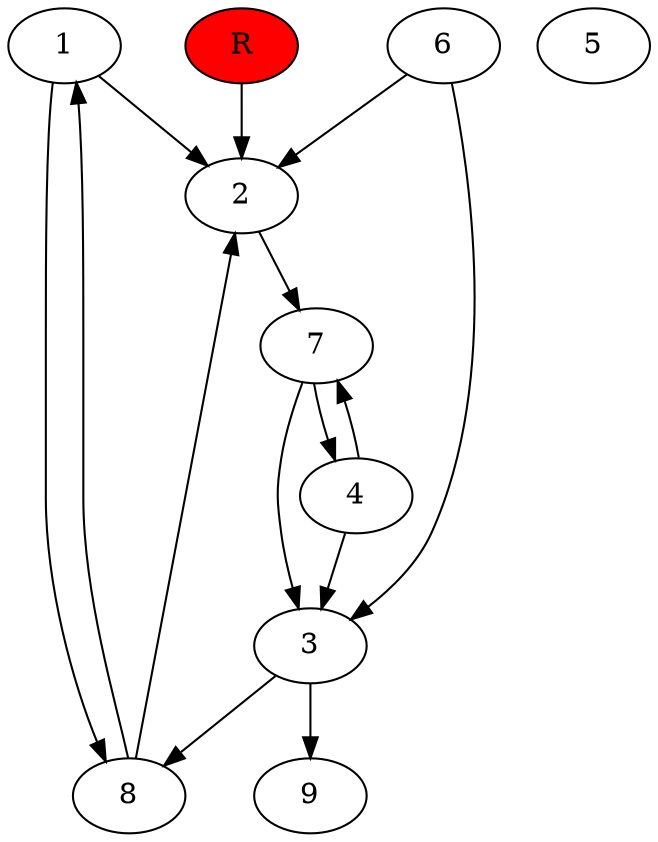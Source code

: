 digraph prb36419 {
	1
	2
	3
	4
	5
	6
	7
	8
	R [fillcolor="#ff0000" style=filled]
	1 -> 2
	1 -> 8
	2 -> 7
	3 -> 8
	3 -> 9
	4 -> 3
	4 -> 7
	6 -> 2
	6 -> 3
	7 -> 3
	7 -> 4
	8 -> 1
	8 -> 2
	R -> 2
}
